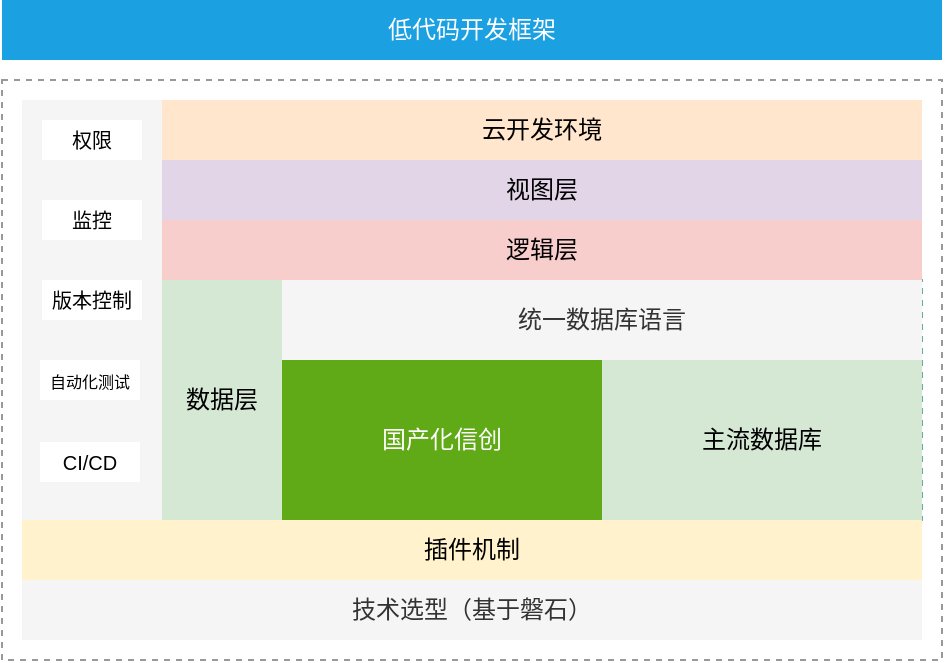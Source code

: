 <mxfile version="24.4.9" type="github">
  <diagram name="第 1 页" id="gqDG2Gp0E2L2Fy4fAPNA">
    <mxGraphModel dx="1434" dy="780" grid="1" gridSize="10" guides="1" tooltips="1" connect="1" arrows="1" fold="1" page="1" pageScale="1" pageWidth="827" pageHeight="1169" math="0" shadow="0">
      <root>
        <mxCell id="0" />
        <mxCell id="1" parent="0" />
        <mxCell id="n-UN5kBv7NDgD-M8J7q2-38" value="" style="rounded=0;whiteSpace=wrap;html=1;dashed=1;strokeColor=#67AB9F;fillColor=none;" vertex="1" parent="1">
          <mxGeometry x="250" y="340" width="380" height="120" as="geometry" />
        </mxCell>
        <mxCell id="n-UN5kBv7NDgD-M8J7q2-37" value="" style="rounded=0;whiteSpace=wrap;html=1;dashed=1;strokeColor=#999999;fillColor=none;" vertex="1" parent="1">
          <mxGeometry x="170" y="240" width="470" height="290" as="geometry" />
        </mxCell>
        <mxCell id="SDCCGMHogAq6qsjDlVBH-2" value="技术选型（基于磐石）" style="rounded=0;whiteSpace=wrap;html=1;fillColor=#f5f5f5;fontColor=#333333;strokeColor=none;" parent="1" vertex="1">
          <mxGeometry x="180" y="490" width="450" height="30" as="geometry" />
        </mxCell>
        <mxCell id="SDCCGMHogAq6qsjDlVBH-4" value="插件机制" style="rounded=0;whiteSpace=wrap;html=1;fillColor=#fff2cc;strokeColor=none;" parent="1" vertex="1">
          <mxGeometry x="180" y="460" width="450" height="30" as="geometry" />
        </mxCell>
        <mxCell id="SDCCGMHogAq6qsjDlVBH-6" value="低代码开发框架" style="rounded=0;whiteSpace=wrap;html=1;fillColor=#1ba1e2;strokeColor=none;fontColor=#ffffff;" parent="1" vertex="1">
          <mxGeometry x="170" y="200" width="470" height="30" as="geometry" />
        </mxCell>
        <mxCell id="n-UN5kBv7NDgD-M8J7q2-2" value="" style="rounded=0;whiteSpace=wrap;html=1;strokeColor=none;fillColor=#f5f5f5;fontColor=#333333;" vertex="1" parent="1">
          <mxGeometry x="180" y="250" width="70" height="210" as="geometry" />
        </mxCell>
        <mxCell id="n-UN5kBv7NDgD-M8J7q2-4" value="数据层" style="rounded=0;whiteSpace=wrap;html=1;fillColor=#d5e8d4;strokeColor=none;" vertex="1" parent="1">
          <mxGeometry x="250" y="340" width="60" height="120" as="geometry" />
        </mxCell>
        <mxCell id="n-UN5kBv7NDgD-M8J7q2-6" value="云开发环境" style="rounded=0;whiteSpace=wrap;html=1;fillColor=#ffe6cc;strokeColor=none;" vertex="1" parent="1">
          <mxGeometry x="250" y="250" width="380" height="30" as="geometry" />
        </mxCell>
        <mxCell id="SDCCGMHogAq6qsjDlVBH-20" value="&lt;font style=&quot;font-size: 10px;&quot;&gt;监控&lt;/font&gt;" style="rounded=0;whiteSpace=wrap;html=1;strokeColor=none;" parent="1" vertex="1">
          <mxGeometry x="190" y="300" width="50" height="20" as="geometry" />
        </mxCell>
        <mxCell id="SDCCGMHogAq6qsjDlVBH-21" value="&lt;font style=&quot;font-size: 10px;&quot;&gt;权限&lt;/font&gt;" style="rounded=0;whiteSpace=wrap;html=1;strokeColor=none;" parent="1" vertex="1">
          <mxGeometry x="190" y="260" width="50" height="20" as="geometry" />
        </mxCell>
        <mxCell id="n-UN5kBv7NDgD-M8J7q2-36" value="" style="edgeStyle=orthogonalEdgeStyle;rounded=0;orthogonalLoop=1;jettySize=auto;html=1;" edge="1" parent="1" source="n-UN5kBv7NDgD-M8J7q2-9" target="n-UN5kBv7NDgD-M8J7q2-33">
          <mxGeometry relative="1" as="geometry" />
        </mxCell>
        <mxCell id="n-UN5kBv7NDgD-M8J7q2-9" value="统一数据库语言" style="rounded=0;whiteSpace=wrap;html=1;fillColor=#f5f5f5;strokeColor=none;fontColor=#333333;" vertex="1" parent="1">
          <mxGeometry x="310" y="340" width="320" height="40" as="geometry" />
        </mxCell>
        <mxCell id="n-UN5kBv7NDgD-M8J7q2-11" value="国产化信创" style="rounded=0;whiteSpace=wrap;html=1;fillColor=#60a917;fontColor=#ffffff;strokeColor=none;" vertex="1" parent="1">
          <mxGeometry x="310" y="380" width="160" height="80" as="geometry" />
        </mxCell>
        <mxCell id="n-UN5kBv7NDgD-M8J7q2-19" value="&lt;font style=&quot;font-size: 10px;&quot;&gt;版本控制&lt;/font&gt;" style="rounded=0;whiteSpace=wrap;html=1;strokeColor=none;" vertex="1" parent="1">
          <mxGeometry x="190" y="340" width="50" height="20" as="geometry" />
        </mxCell>
        <mxCell id="n-UN5kBv7NDgD-M8J7q2-21" value="&lt;font style=&quot;font-size: 8px;&quot;&gt;自动化测试&lt;/font&gt;" style="rounded=0;whiteSpace=wrap;html=1;strokeColor=none;" vertex="1" parent="1">
          <mxGeometry x="189" y="380" width="50" height="20" as="geometry" />
        </mxCell>
        <mxCell id="n-UN5kBv7NDgD-M8J7q2-22" value="&lt;font style=&quot;font-size: 10px;&quot;&gt;CI/CD&lt;/font&gt;" style="rounded=0;whiteSpace=wrap;html=1;strokeColor=none;" vertex="1" parent="1">
          <mxGeometry x="189" y="421" width="50" height="20" as="geometry" />
        </mxCell>
        <mxCell id="n-UN5kBv7NDgD-M8J7q2-29" value="主流数据库" style="rounded=0;whiteSpace=wrap;html=1;fillColor=#d5e8d4;strokeColor=none;" vertex="1" parent="1">
          <mxGeometry x="470" y="380" width="160" height="80" as="geometry" />
        </mxCell>
        <mxCell id="n-UN5kBv7NDgD-M8J7q2-33" value="逻辑层" style="rounded=0;whiteSpace=wrap;html=1;fillColor=#f8cecc;strokeColor=none;" vertex="1" parent="1">
          <mxGeometry x="250" y="310" width="380" height="30" as="geometry" />
        </mxCell>
        <mxCell id="n-UN5kBv7NDgD-M8J7q2-34" value="视图层" style="rounded=0;whiteSpace=wrap;html=1;fillColor=#e1d5e7;strokeColor=none;" vertex="1" parent="1">
          <mxGeometry x="250" y="280" width="380" height="30" as="geometry" />
        </mxCell>
      </root>
    </mxGraphModel>
  </diagram>
</mxfile>
